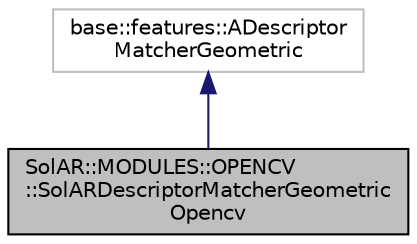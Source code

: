 digraph "SolAR::MODULES::OPENCV::SolARDescriptorMatcherGeometricOpencv"
{
 // LATEX_PDF_SIZE
  edge [fontname="Helvetica",fontsize="10",labelfontname="Helvetica",labelfontsize="10"];
  node [fontname="Helvetica",fontsize="10",shape=record];
  Node1 [label="SolAR::MODULES::OPENCV\l::SolARDescriptorMatcherGeometric\lOpencv",height=0.2,width=0.4,color="black", fillcolor="grey75", style="filled", fontcolor="black",tooltip="Matches two sets of descriptors based on geometric constraints. UUID: 389ece8b-9e29-45ae-bd60-de1784f..."];
  Node2 -> Node1 [dir="back",color="midnightblue",fontsize="10",style="solid",fontname="Helvetica"];
  Node2 [label="base::features::ADescriptor\lMatcherGeometric",height=0.2,width=0.4,color="grey75", fillcolor="white", style="filled",tooltip=" "];
}

